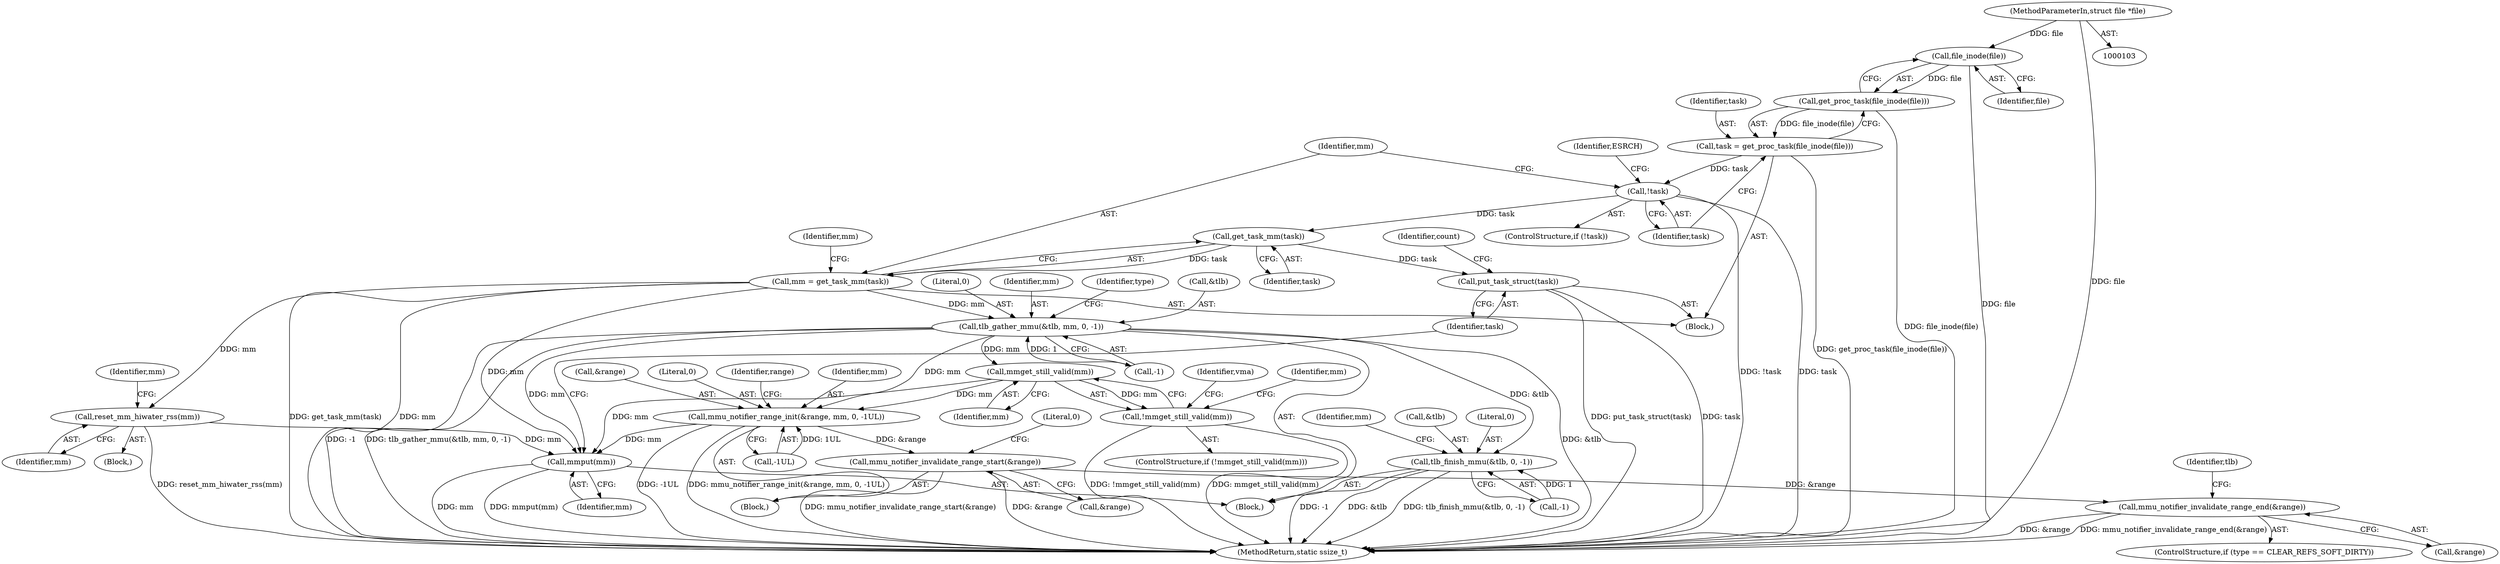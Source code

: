 digraph "0_linux_04f5866e41fb70690e28397487d8bd8eea7d712a_0@pointer" {
"1000176" [label="(Call,file_inode(file))"];
"1000104" [label="(MethodParameterIn,struct file *file)"];
"1000175" [label="(Call,get_proc_task(file_inode(file)))"];
"1000173" [label="(Call,task = get_proc_task(file_inode(file)))"];
"1000179" [label="(Call,!task)"];
"1000186" [label="(Call,get_task_mm(task))"];
"1000184" [label="(Call,mm = get_task_mm(task))"];
"1000211" [label="(Call,reset_mm_hiwater_rss(mm))"];
"1000347" [label="(Call,mmput(mm))"];
"1000224" [label="(Call,tlb_gather_mmu(&tlb, mm, 0, -1))"];
"1000276" [label="(Call,mmget_still_valid(mm))"];
"1000275" [label="(Call,!mmget_still_valid(mm))"];
"1000311" [label="(Call,mmu_notifier_range_init(&range, mm, 0, -1UL))"];
"1000318" [label="(Call,mmu_notifier_invalidate_range_start(&range))"];
"1000332" [label="(Call,mmu_notifier_invalidate_range_end(&range))"];
"1000335" [label="(Call,tlb_finish_mmu(&tlb, 0, -1))"];
"1000349" [label="(Call,put_task_struct(task))"];
"1000282" [label="(Identifier,mm)"];
"1000189" [label="(Identifier,mm)"];
"1000287" [label="(Identifier,vma)"];
"1000336" [label="(Call,&tlb)"];
"1000228" [label="(Literal,0)"];
"1000333" [label="(Call,&range)"];
"1000190" [label="(Block,)"];
"1000227" [label="(Identifier,mm)"];
"1000274" [label="(ControlStructure,if (!mmget_still_valid(mm)))"];
"1000316" [label="(Call,-1UL)"];
"1000315" [label="(Literal,0)"];
"1000185" [label="(Identifier,mm)"];
"1000175" [label="(Call,get_proc_task(file_inode(file)))"];
"1000176" [label="(Call,file_inode(file))"];
"1000275" [label="(Call,!mmget_still_valid(mm))"];
"1000229" [label="(Call,-1)"];
"1000318" [label="(Call,mmu_notifier_invalidate_range_start(&range))"];
"1000216" [label="(Identifier,mm)"];
"1000320" [label="(Identifier,range)"];
"1000179" [label="(Call,!task)"];
"1000328" [label="(ControlStructure,if (type == CLEAR_REFS_SOFT_DIRTY))"];
"1000211" [label="(Call,reset_mm_hiwater_rss(mm))"];
"1000224" [label="(Call,tlb_gather_mmu(&tlb, mm, 0, -1))"];
"1000322" [label="(Literal,0)"];
"1000174" [label="(Identifier,task)"];
"1000108" [label="(Block,)"];
"1000311" [label="(Call,mmu_notifier_range_init(&range, mm, 0, -1UL))"];
"1000233" [label="(Identifier,type)"];
"1000225" [label="(Call,&tlb)"];
"1000277" [label="(Identifier,mm)"];
"1000353" [label="(MethodReturn,static ssize_t)"];
"1000187" [label="(Identifier,task)"];
"1000178" [label="(ControlStructure,if (!task))"];
"1000235" [label="(Block,)"];
"1000180" [label="(Identifier,task)"];
"1000348" [label="(Identifier,mm)"];
"1000186" [label="(Call,get_task_mm(task))"];
"1000177" [label="(Identifier,file)"];
"1000104" [label="(MethodParameterIn,struct file *file)"];
"1000276" [label="(Call,mmget_still_valid(mm))"];
"1000337" [label="(Identifier,tlb)"];
"1000335" [label="(Call,tlb_finish_mmu(&tlb, 0, -1))"];
"1000352" [label="(Identifier,count)"];
"1000173" [label="(Call,task = get_proc_task(file_inode(file)))"];
"1000212" [label="(Identifier,mm)"];
"1000319" [label="(Call,&range)"];
"1000198" [label="(Block,)"];
"1000332" [label="(Call,mmu_notifier_invalidate_range_end(&range))"];
"1000350" [label="(Identifier,task)"];
"1000338" [label="(Literal,0)"];
"1000347" [label="(Call,mmput(mm))"];
"1000184" [label="(Call,mm = get_task_mm(task))"];
"1000349" [label="(Call,put_task_struct(task))"];
"1000183" [label="(Identifier,ESRCH)"];
"1000314" [label="(Identifier,mm)"];
"1000312" [label="(Call,&range)"];
"1000344" [label="(Identifier,mm)"];
"1000339" [label="(Call,-1)"];
"1000176" -> "1000175"  [label="AST: "];
"1000176" -> "1000177"  [label="CFG: "];
"1000177" -> "1000176"  [label="AST: "];
"1000175" -> "1000176"  [label="CFG: "];
"1000176" -> "1000353"  [label="DDG: file"];
"1000176" -> "1000175"  [label="DDG: file"];
"1000104" -> "1000176"  [label="DDG: file"];
"1000104" -> "1000103"  [label="AST: "];
"1000104" -> "1000353"  [label="DDG: file"];
"1000175" -> "1000173"  [label="AST: "];
"1000173" -> "1000175"  [label="CFG: "];
"1000175" -> "1000353"  [label="DDG: file_inode(file)"];
"1000175" -> "1000173"  [label="DDG: file_inode(file)"];
"1000173" -> "1000108"  [label="AST: "];
"1000174" -> "1000173"  [label="AST: "];
"1000180" -> "1000173"  [label="CFG: "];
"1000173" -> "1000353"  [label="DDG: get_proc_task(file_inode(file))"];
"1000173" -> "1000179"  [label="DDG: task"];
"1000179" -> "1000178"  [label="AST: "];
"1000179" -> "1000180"  [label="CFG: "];
"1000180" -> "1000179"  [label="AST: "];
"1000183" -> "1000179"  [label="CFG: "];
"1000185" -> "1000179"  [label="CFG: "];
"1000179" -> "1000353"  [label="DDG: !task"];
"1000179" -> "1000353"  [label="DDG: task"];
"1000179" -> "1000186"  [label="DDG: task"];
"1000186" -> "1000184"  [label="AST: "];
"1000186" -> "1000187"  [label="CFG: "];
"1000187" -> "1000186"  [label="AST: "];
"1000184" -> "1000186"  [label="CFG: "];
"1000186" -> "1000184"  [label="DDG: task"];
"1000186" -> "1000349"  [label="DDG: task"];
"1000184" -> "1000108"  [label="AST: "];
"1000185" -> "1000184"  [label="AST: "];
"1000189" -> "1000184"  [label="CFG: "];
"1000184" -> "1000353"  [label="DDG: mm"];
"1000184" -> "1000353"  [label="DDG: get_task_mm(task)"];
"1000184" -> "1000211"  [label="DDG: mm"];
"1000184" -> "1000224"  [label="DDG: mm"];
"1000184" -> "1000347"  [label="DDG: mm"];
"1000211" -> "1000198"  [label="AST: "];
"1000211" -> "1000212"  [label="CFG: "];
"1000212" -> "1000211"  [label="AST: "];
"1000216" -> "1000211"  [label="CFG: "];
"1000211" -> "1000353"  [label="DDG: reset_mm_hiwater_rss(mm)"];
"1000211" -> "1000347"  [label="DDG: mm"];
"1000347" -> "1000190"  [label="AST: "];
"1000347" -> "1000348"  [label="CFG: "];
"1000348" -> "1000347"  [label="AST: "];
"1000350" -> "1000347"  [label="CFG: "];
"1000347" -> "1000353"  [label="DDG: mm"];
"1000347" -> "1000353"  [label="DDG: mmput(mm)"];
"1000224" -> "1000347"  [label="DDG: mm"];
"1000276" -> "1000347"  [label="DDG: mm"];
"1000311" -> "1000347"  [label="DDG: mm"];
"1000224" -> "1000190"  [label="AST: "];
"1000224" -> "1000229"  [label="CFG: "];
"1000225" -> "1000224"  [label="AST: "];
"1000227" -> "1000224"  [label="AST: "];
"1000228" -> "1000224"  [label="AST: "];
"1000229" -> "1000224"  [label="AST: "];
"1000233" -> "1000224"  [label="CFG: "];
"1000224" -> "1000353"  [label="DDG: &tlb"];
"1000224" -> "1000353"  [label="DDG: -1"];
"1000224" -> "1000353"  [label="DDG: tlb_gather_mmu(&tlb, mm, 0, -1)"];
"1000229" -> "1000224"  [label="DDG: 1"];
"1000224" -> "1000276"  [label="DDG: mm"];
"1000224" -> "1000311"  [label="DDG: mm"];
"1000224" -> "1000335"  [label="DDG: &tlb"];
"1000276" -> "1000275"  [label="AST: "];
"1000276" -> "1000277"  [label="CFG: "];
"1000277" -> "1000276"  [label="AST: "];
"1000275" -> "1000276"  [label="CFG: "];
"1000276" -> "1000275"  [label="DDG: mm"];
"1000276" -> "1000311"  [label="DDG: mm"];
"1000275" -> "1000274"  [label="AST: "];
"1000282" -> "1000275"  [label="CFG: "];
"1000287" -> "1000275"  [label="CFG: "];
"1000275" -> "1000353"  [label="DDG: !mmget_still_valid(mm)"];
"1000275" -> "1000353"  [label="DDG: mmget_still_valid(mm)"];
"1000311" -> "1000235"  [label="AST: "];
"1000311" -> "1000316"  [label="CFG: "];
"1000312" -> "1000311"  [label="AST: "];
"1000314" -> "1000311"  [label="AST: "];
"1000315" -> "1000311"  [label="AST: "];
"1000316" -> "1000311"  [label="AST: "];
"1000320" -> "1000311"  [label="CFG: "];
"1000311" -> "1000353"  [label="DDG: -1UL"];
"1000311" -> "1000353"  [label="DDG: mmu_notifier_range_init(&range, mm, 0, -1UL)"];
"1000316" -> "1000311"  [label="DDG: 1UL"];
"1000311" -> "1000318"  [label="DDG: &range"];
"1000318" -> "1000235"  [label="AST: "];
"1000318" -> "1000319"  [label="CFG: "];
"1000319" -> "1000318"  [label="AST: "];
"1000322" -> "1000318"  [label="CFG: "];
"1000318" -> "1000353"  [label="DDG: mmu_notifier_invalidate_range_start(&range)"];
"1000318" -> "1000353"  [label="DDG: &range"];
"1000318" -> "1000332"  [label="DDG: &range"];
"1000332" -> "1000328"  [label="AST: "];
"1000332" -> "1000333"  [label="CFG: "];
"1000333" -> "1000332"  [label="AST: "];
"1000337" -> "1000332"  [label="CFG: "];
"1000332" -> "1000353"  [label="DDG: &range"];
"1000332" -> "1000353"  [label="DDG: mmu_notifier_invalidate_range_end(&range)"];
"1000335" -> "1000190"  [label="AST: "];
"1000335" -> "1000339"  [label="CFG: "];
"1000336" -> "1000335"  [label="AST: "];
"1000338" -> "1000335"  [label="AST: "];
"1000339" -> "1000335"  [label="AST: "];
"1000344" -> "1000335"  [label="CFG: "];
"1000335" -> "1000353"  [label="DDG: -1"];
"1000335" -> "1000353"  [label="DDG: &tlb"];
"1000335" -> "1000353"  [label="DDG: tlb_finish_mmu(&tlb, 0, -1)"];
"1000339" -> "1000335"  [label="DDG: 1"];
"1000349" -> "1000108"  [label="AST: "];
"1000349" -> "1000350"  [label="CFG: "];
"1000350" -> "1000349"  [label="AST: "];
"1000352" -> "1000349"  [label="CFG: "];
"1000349" -> "1000353"  [label="DDG: put_task_struct(task)"];
"1000349" -> "1000353"  [label="DDG: task"];
}
